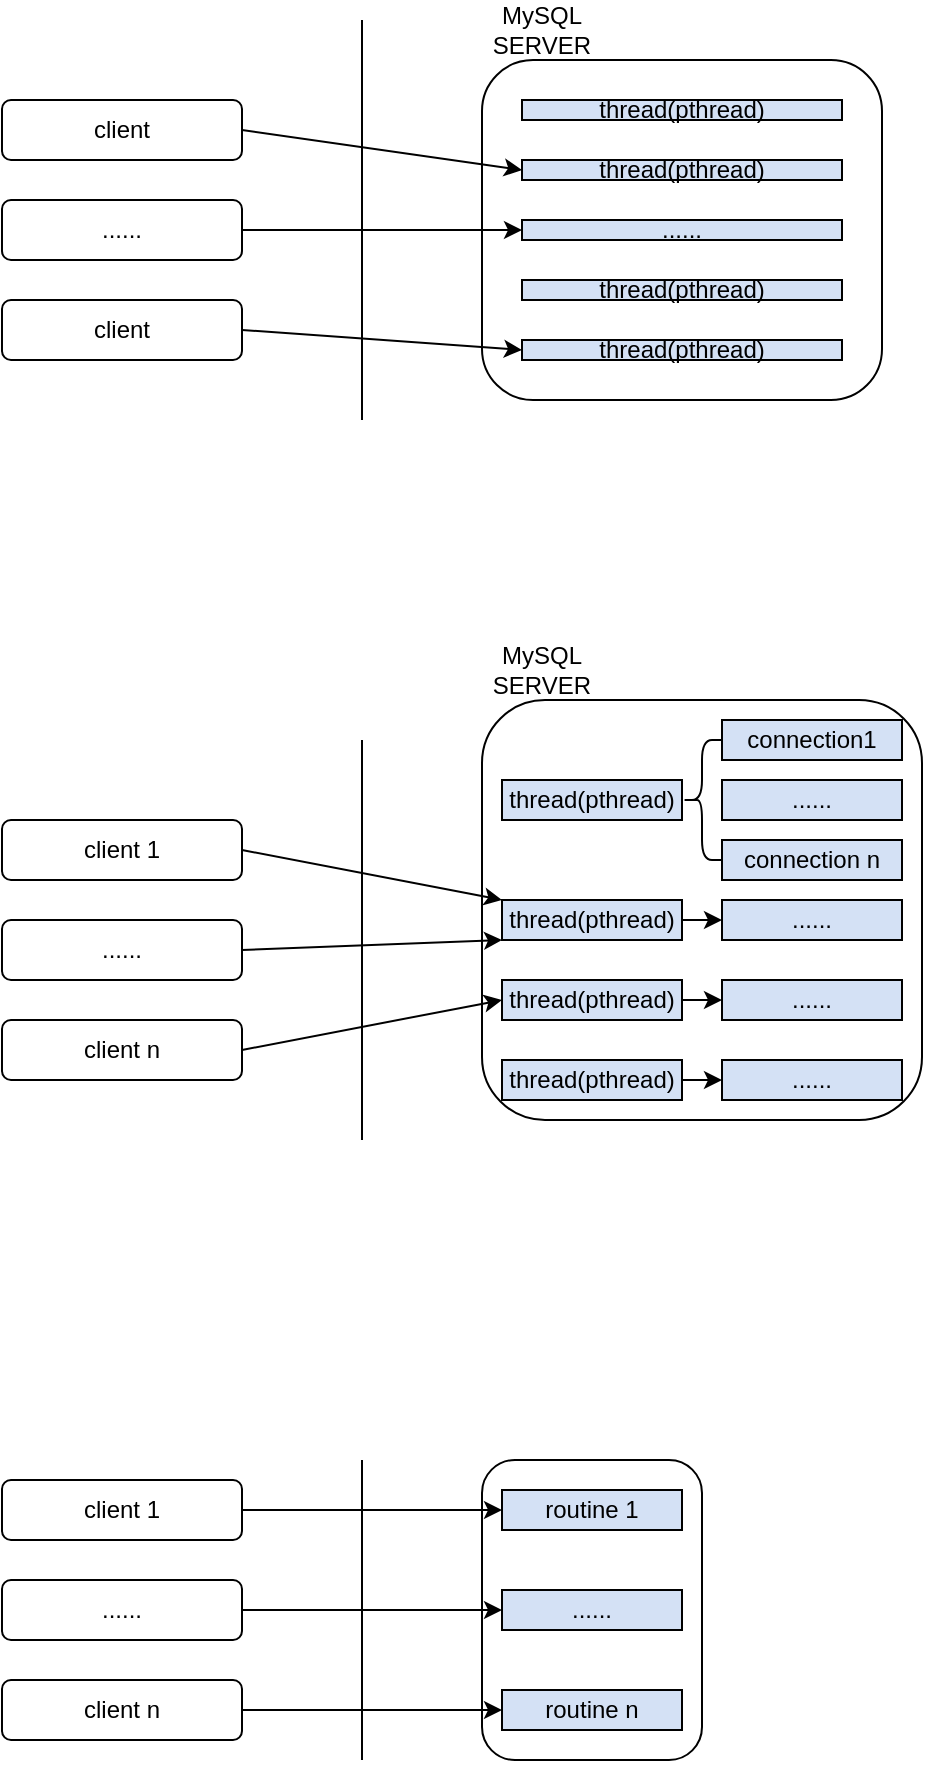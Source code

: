 <mxfile version="20.8.16" type="device"><diagram name="Page-1" id="CgNwgW-tIEHI4hdMqtpP"><mxGraphModel dx="513" dy="372" grid="1" gridSize="10" guides="1" tooltips="1" connect="1" arrows="1" fold="1" page="1" pageScale="1" pageWidth="850" pageHeight="1100" math="0" shadow="0"><root><mxCell id="0"/><mxCell id="1" parent="0"/><mxCell id="pi7P9W_mY5kekfGRW6Ps-1" value="client" style="rounded=1;whiteSpace=wrap;html=1;" vertex="1" parent="1"><mxGeometry x="120" y="200" width="120" height="30" as="geometry"/></mxCell><mxCell id="pi7P9W_mY5kekfGRW6Ps-2" value="" style="rounded=1;whiteSpace=wrap;html=1;" vertex="1" parent="1"><mxGeometry x="360" y="180" width="200" height="170" as="geometry"/></mxCell><mxCell id="pi7P9W_mY5kekfGRW6Ps-4" value="thread(pthread)" style="rounded=0;whiteSpace=wrap;html=1;fillColor=#D4E1F5;" vertex="1" parent="1"><mxGeometry x="380" y="200" width="160" height="10" as="geometry"/></mxCell><mxCell id="pi7P9W_mY5kekfGRW6Ps-5" value="thread(pthread)" style="rounded=0;whiteSpace=wrap;html=1;fillColor=#D4E1F5;" vertex="1" parent="1"><mxGeometry x="380" y="230" width="160" height="10" as="geometry"/></mxCell><mxCell id="pi7P9W_mY5kekfGRW6Ps-6" value="......" style="rounded=0;whiteSpace=wrap;html=1;fillColor=#D4E1F5;" vertex="1" parent="1"><mxGeometry x="380" y="260" width="160" height="10" as="geometry"/></mxCell><mxCell id="pi7P9W_mY5kekfGRW6Ps-7" value="thread(pthread)" style="rounded=0;whiteSpace=wrap;html=1;fillColor=#D4E1F5;" vertex="1" parent="1"><mxGeometry x="380" y="290" width="160" height="10" as="geometry"/></mxCell><mxCell id="pi7P9W_mY5kekfGRW6Ps-8" value="thread(pthread)" style="rounded=0;whiteSpace=wrap;html=1;fillColor=#D4E1F5;" vertex="1" parent="1"><mxGeometry x="380" y="320" width="160" height="10" as="geometry"/></mxCell><mxCell id="pi7P9W_mY5kekfGRW6Ps-9" value="......" style="rounded=1;whiteSpace=wrap;html=1;" vertex="1" parent="1"><mxGeometry x="120" y="250" width="120" height="30" as="geometry"/></mxCell><mxCell id="pi7P9W_mY5kekfGRW6Ps-10" value="" style="endArrow=classic;html=1;rounded=0;entryX=0;entryY=0.5;entryDx=0;entryDy=0;exitX=1;exitY=0.5;exitDx=0;exitDy=0;" edge="1" parent="1" source="pi7P9W_mY5kekfGRW6Ps-1" target="pi7P9W_mY5kekfGRW6Ps-5"><mxGeometry width="50" height="50" relative="1" as="geometry"><mxPoint x="150" y="460" as="sourcePoint"/><mxPoint x="200" y="410" as="targetPoint"/></mxGeometry></mxCell><mxCell id="pi7P9W_mY5kekfGRW6Ps-11" value="" style="endArrow=classic;html=1;rounded=0;entryX=0;entryY=0.5;entryDx=0;entryDy=0;exitX=1;exitY=0.5;exitDx=0;exitDy=0;" edge="1" parent="1" source="pi7P9W_mY5kekfGRW6Ps-9" target="pi7P9W_mY5kekfGRW6Ps-6"><mxGeometry width="50" height="50" relative="1" as="geometry"><mxPoint x="250" y="225" as="sourcePoint"/><mxPoint x="390" y="235" as="targetPoint"/></mxGeometry></mxCell><mxCell id="pi7P9W_mY5kekfGRW6Ps-12" value="client" style="rounded=1;whiteSpace=wrap;html=1;" vertex="1" parent="1"><mxGeometry x="120" y="300" width="120" height="30" as="geometry"/></mxCell><mxCell id="pi7P9W_mY5kekfGRW6Ps-13" value="" style="endArrow=classic;html=1;rounded=0;entryX=0;entryY=0.5;entryDx=0;entryDy=0;exitX=1;exitY=0.5;exitDx=0;exitDy=0;" edge="1" parent="1" source="pi7P9W_mY5kekfGRW6Ps-12" target="pi7P9W_mY5kekfGRW6Ps-8"><mxGeometry width="50" height="50" relative="1" as="geometry"><mxPoint x="250" y="225" as="sourcePoint"/><mxPoint x="390" y="235" as="targetPoint"/></mxGeometry></mxCell><mxCell id="pi7P9W_mY5kekfGRW6Ps-14" value="MySQL SERVER" style="text;html=1;strokeColor=none;fillColor=none;align=center;verticalAlign=middle;whiteSpace=wrap;rounded=0;" vertex="1" parent="1"><mxGeometry x="360" y="150" width="60" height="30" as="geometry"/></mxCell><mxCell id="pi7P9W_mY5kekfGRW6Ps-15" value="" style="endArrow=none;html=1;rounded=0;" edge="1" parent="1"><mxGeometry width="50" height="50" relative="1" as="geometry"><mxPoint x="300" y="360" as="sourcePoint"/><mxPoint x="300" y="160" as="targetPoint"/></mxGeometry></mxCell><mxCell id="pi7P9W_mY5kekfGRW6Ps-16" value="client 1" style="rounded=1;whiteSpace=wrap;html=1;" vertex="1" parent="1"><mxGeometry x="120" y="560" width="120" height="30" as="geometry"/></mxCell><mxCell id="pi7P9W_mY5kekfGRW6Ps-17" value="" style="rounded=1;whiteSpace=wrap;html=1;" vertex="1" parent="1"><mxGeometry x="360" y="500" width="220" height="210" as="geometry"/></mxCell><mxCell id="pi7P9W_mY5kekfGRW6Ps-18" value="thread(pthread)" style="rounded=0;whiteSpace=wrap;html=1;fillColor=#D4E1F5;" vertex="1" parent="1"><mxGeometry x="370" y="540" width="90" height="20" as="geometry"/></mxCell><mxCell id="pi7P9W_mY5kekfGRW6Ps-23" value="......" style="rounded=1;whiteSpace=wrap;html=1;" vertex="1" parent="1"><mxGeometry x="120" y="610" width="120" height="30" as="geometry"/></mxCell><mxCell id="pi7P9W_mY5kekfGRW6Ps-24" value="" style="endArrow=classic;html=1;rounded=0;entryX=0;entryY=0;entryDx=0;entryDy=0;exitX=1;exitY=0.5;exitDx=0;exitDy=0;" edge="1" parent="1" source="pi7P9W_mY5kekfGRW6Ps-16" target="pi7P9W_mY5kekfGRW6Ps-30"><mxGeometry width="50" height="50" relative="1" as="geometry"><mxPoint x="150" y="820" as="sourcePoint"/><mxPoint x="380" y="595" as="targetPoint"/></mxGeometry></mxCell><mxCell id="pi7P9W_mY5kekfGRW6Ps-25" value="" style="endArrow=classic;html=1;rounded=0;entryX=0;entryY=1;entryDx=0;entryDy=0;exitX=1;exitY=0.5;exitDx=0;exitDy=0;" edge="1" parent="1" source="pi7P9W_mY5kekfGRW6Ps-23" target="pi7P9W_mY5kekfGRW6Ps-30"><mxGeometry width="50" height="50" relative="1" as="geometry"><mxPoint x="250" y="585" as="sourcePoint"/><mxPoint x="380" y="625" as="targetPoint"/></mxGeometry></mxCell><mxCell id="pi7P9W_mY5kekfGRW6Ps-26" value="client n" style="rounded=1;whiteSpace=wrap;html=1;" vertex="1" parent="1"><mxGeometry x="120" y="660" width="120" height="30" as="geometry"/></mxCell><mxCell id="pi7P9W_mY5kekfGRW6Ps-27" value="" style="endArrow=classic;html=1;rounded=0;entryX=0;entryY=0.5;entryDx=0;entryDy=0;exitX=1;exitY=0.5;exitDx=0;exitDy=0;" edge="1" parent="1" source="pi7P9W_mY5kekfGRW6Ps-26" target="pi7P9W_mY5kekfGRW6Ps-31"><mxGeometry width="50" height="50" relative="1" as="geometry"><mxPoint x="250" y="585" as="sourcePoint"/><mxPoint x="380" y="685" as="targetPoint"/></mxGeometry></mxCell><mxCell id="pi7P9W_mY5kekfGRW6Ps-28" value="MySQL SERVER" style="text;html=1;strokeColor=none;fillColor=none;align=center;verticalAlign=middle;whiteSpace=wrap;rounded=0;" vertex="1" parent="1"><mxGeometry x="360" y="470" width="60" height="30" as="geometry"/></mxCell><mxCell id="pi7P9W_mY5kekfGRW6Ps-29" value="" style="endArrow=none;html=1;rounded=0;" edge="1" parent="1"><mxGeometry width="50" height="50" relative="1" as="geometry"><mxPoint x="300" y="720" as="sourcePoint"/><mxPoint x="300" y="520" as="targetPoint"/></mxGeometry></mxCell><mxCell id="pi7P9W_mY5kekfGRW6Ps-43" style="edgeStyle=orthogonalEdgeStyle;rounded=0;orthogonalLoop=1;jettySize=auto;html=1;exitX=1;exitY=0.5;exitDx=0;exitDy=0;entryX=0;entryY=0.5;entryDx=0;entryDy=0;" edge="1" parent="1" source="pi7P9W_mY5kekfGRW6Ps-30" target="pi7P9W_mY5kekfGRW6Ps-41"><mxGeometry relative="1" as="geometry"/></mxCell><mxCell id="pi7P9W_mY5kekfGRW6Ps-30" value="thread(pthread)" style="rounded=0;whiteSpace=wrap;html=1;fillColor=#D4E1F5;" vertex="1" parent="1"><mxGeometry x="370" y="600" width="90" height="20" as="geometry"/></mxCell><mxCell id="pi7P9W_mY5kekfGRW6Ps-39" style="edgeStyle=orthogonalEdgeStyle;rounded=0;orthogonalLoop=1;jettySize=auto;html=1;exitX=1;exitY=0.5;exitDx=0;exitDy=0;entryX=0;entryY=0.5;entryDx=0;entryDy=0;" edge="1" parent="1" source="pi7P9W_mY5kekfGRW6Ps-31" target="pi7P9W_mY5kekfGRW6Ps-37"><mxGeometry relative="1" as="geometry"/></mxCell><mxCell id="pi7P9W_mY5kekfGRW6Ps-31" value="thread(pthread)" style="rounded=0;whiteSpace=wrap;html=1;fillColor=#D4E1F5;" vertex="1" parent="1"><mxGeometry x="370" y="640" width="90" height="20" as="geometry"/></mxCell><mxCell id="pi7P9W_mY5kekfGRW6Ps-40" style="edgeStyle=orthogonalEdgeStyle;rounded=0;orthogonalLoop=1;jettySize=auto;html=1;exitX=1;exitY=0.5;exitDx=0;exitDy=0;entryX=0;entryY=0.5;entryDx=0;entryDy=0;" edge="1" parent="1" source="pi7P9W_mY5kekfGRW6Ps-32" target="pi7P9W_mY5kekfGRW6Ps-38"><mxGeometry relative="1" as="geometry"/></mxCell><mxCell id="pi7P9W_mY5kekfGRW6Ps-32" value="thread(pthread)" style="rounded=0;whiteSpace=wrap;html=1;fillColor=#D4E1F5;" vertex="1" parent="1"><mxGeometry x="370" y="680" width="90" height="20" as="geometry"/></mxCell><mxCell id="pi7P9W_mY5kekfGRW6Ps-33" value="connection1" style="rounded=0;whiteSpace=wrap;html=1;fillColor=#D4E1F5;" vertex="1" parent="1"><mxGeometry x="480" y="510" width="90" height="20" as="geometry"/></mxCell><mxCell id="pi7P9W_mY5kekfGRW6Ps-34" value="......" style="rounded=0;whiteSpace=wrap;html=1;fillColor=#D4E1F5;" vertex="1" parent="1"><mxGeometry x="480" y="540" width="90" height="20" as="geometry"/></mxCell><mxCell id="pi7P9W_mY5kekfGRW6Ps-35" value="connection n" style="rounded=0;whiteSpace=wrap;html=1;fillColor=#D4E1F5;" vertex="1" parent="1"><mxGeometry x="480" y="570" width="90" height="20" as="geometry"/></mxCell><mxCell id="pi7P9W_mY5kekfGRW6Ps-36" value="" style="shape=curlyBracket;whiteSpace=wrap;html=1;rounded=1;labelPosition=left;verticalLabelPosition=middle;align=right;verticalAlign=middle;fillColor=#D4E1F5;" vertex="1" parent="1"><mxGeometry x="460" y="520" width="20" height="60" as="geometry"/></mxCell><mxCell id="pi7P9W_mY5kekfGRW6Ps-37" value="......" style="rounded=0;whiteSpace=wrap;html=1;fillColor=#D4E1F5;" vertex="1" parent="1"><mxGeometry x="480" y="640" width="90" height="20" as="geometry"/></mxCell><mxCell id="pi7P9W_mY5kekfGRW6Ps-38" value="......" style="rounded=0;whiteSpace=wrap;html=1;fillColor=#D4E1F5;" vertex="1" parent="1"><mxGeometry x="480" y="680" width="90" height="20" as="geometry"/></mxCell><mxCell id="pi7P9W_mY5kekfGRW6Ps-41" value="......" style="rounded=0;whiteSpace=wrap;html=1;fillColor=#D4E1F5;" vertex="1" parent="1"><mxGeometry x="480" y="600" width="90" height="20" as="geometry"/></mxCell><mxCell id="pi7P9W_mY5kekfGRW6Ps-44" value="client 1" style="rounded=1;whiteSpace=wrap;html=1;" vertex="1" parent="1"><mxGeometry x="120" y="890" width="120" height="30" as="geometry"/></mxCell><mxCell id="pi7P9W_mY5kekfGRW6Ps-45" value="" style="rounded=1;whiteSpace=wrap;html=1;" vertex="1" parent="1"><mxGeometry x="360" y="880" width="110" height="150" as="geometry"/></mxCell><mxCell id="pi7P9W_mY5kekfGRW6Ps-46" value="routine 1" style="rounded=0;whiteSpace=wrap;html=1;fillColor=#D4E1F5;" vertex="1" parent="1"><mxGeometry x="370" y="895" width="90" height="20" as="geometry"/></mxCell><mxCell id="pi7P9W_mY5kekfGRW6Ps-47" value="......" style="rounded=1;whiteSpace=wrap;html=1;" vertex="1" parent="1"><mxGeometry x="120" y="940" width="120" height="30" as="geometry"/></mxCell><mxCell id="pi7P9W_mY5kekfGRW6Ps-48" value="" style="endArrow=classic;html=1;rounded=0;entryX=0;entryY=0.5;entryDx=0;entryDy=0;exitX=1;exitY=0.5;exitDx=0;exitDy=0;" edge="1" parent="1" source="pi7P9W_mY5kekfGRW6Ps-44" target="pi7P9W_mY5kekfGRW6Ps-46"><mxGeometry width="50" height="50" relative="1" as="geometry"><mxPoint x="150" y="1150" as="sourcePoint"/><mxPoint x="380" y="925" as="targetPoint"/></mxGeometry></mxCell><mxCell id="pi7P9W_mY5kekfGRW6Ps-49" value="" style="endArrow=classic;html=1;rounded=0;entryX=0;entryY=0.5;entryDx=0;entryDy=0;exitX=1;exitY=0.5;exitDx=0;exitDy=0;" edge="1" parent="1" source="pi7P9W_mY5kekfGRW6Ps-47" target="pi7P9W_mY5kekfGRW6Ps-55"><mxGeometry width="50" height="50" relative="1" as="geometry"><mxPoint x="250" y="915" as="sourcePoint"/><mxPoint x="380" y="955" as="targetPoint"/></mxGeometry></mxCell><mxCell id="pi7P9W_mY5kekfGRW6Ps-50" value="client n" style="rounded=1;whiteSpace=wrap;html=1;" vertex="1" parent="1"><mxGeometry x="120" y="990" width="120" height="30" as="geometry"/></mxCell><mxCell id="pi7P9W_mY5kekfGRW6Ps-51" value="" style="endArrow=classic;html=1;rounded=0;entryX=0;entryY=0.5;entryDx=0;entryDy=0;exitX=1;exitY=0.5;exitDx=0;exitDy=0;" edge="1" parent="1" source="pi7P9W_mY5kekfGRW6Ps-50" target="pi7P9W_mY5kekfGRW6Ps-57"><mxGeometry width="50" height="50" relative="1" as="geometry"><mxPoint x="250" y="915" as="sourcePoint"/><mxPoint x="380" y="1015" as="targetPoint"/></mxGeometry></mxCell><mxCell id="pi7P9W_mY5kekfGRW6Ps-53" value="" style="endArrow=none;html=1;rounded=0;" edge="1" parent="1"><mxGeometry width="50" height="50" relative="1" as="geometry"><mxPoint x="300" y="1030" as="sourcePoint"/><mxPoint x="300" y="880" as="targetPoint"/></mxGeometry></mxCell><mxCell id="pi7P9W_mY5kekfGRW6Ps-55" value="......" style="rounded=0;whiteSpace=wrap;html=1;fillColor=#D4E1F5;" vertex="1" parent="1"><mxGeometry x="370" y="945" width="90" height="20" as="geometry"/></mxCell><mxCell id="pi7P9W_mY5kekfGRW6Ps-57" value="routine n" style="rounded=0;whiteSpace=wrap;html=1;fillColor=#D4E1F5;" vertex="1" parent="1"><mxGeometry x="370" y="995" width="90" height="20" as="geometry"/></mxCell></root></mxGraphModel></diagram></mxfile>